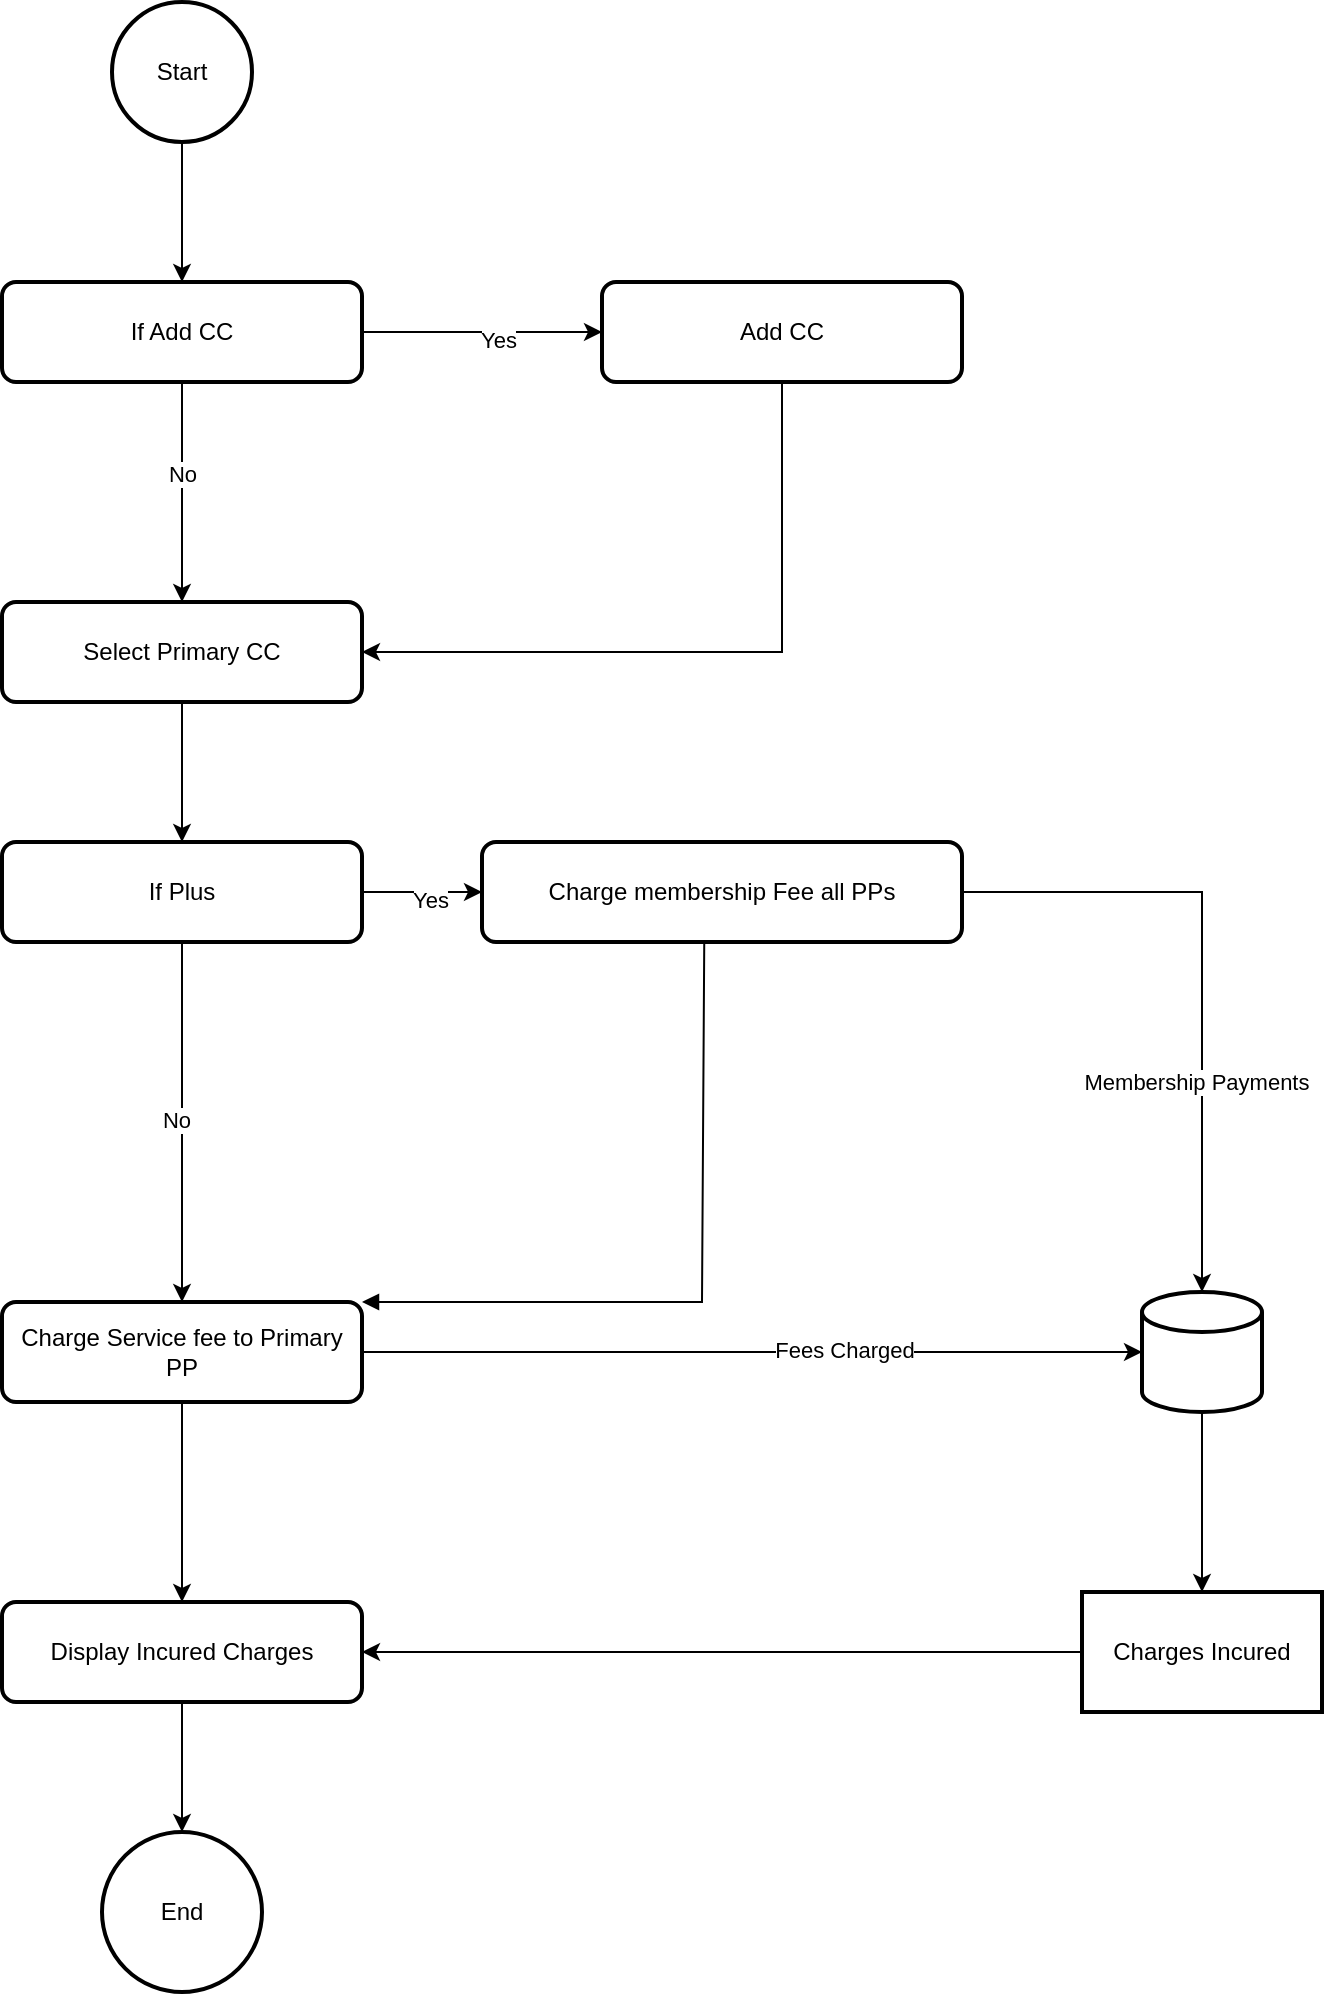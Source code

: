 <mxfile version="22.1.12" type="device">
  <diagram name="Page-1" id="YWQw5qrOwP-W0zatedrQ">
    <mxGraphModel dx="1434" dy="938" grid="1" gridSize="10" guides="1" tooltips="1" connect="1" arrows="1" fold="1" page="1" pageScale="1" pageWidth="850" pageHeight="1100" math="0" shadow="0">
      <root>
        <mxCell id="0" />
        <mxCell id="1" parent="0" />
        <mxCell id="t3QVjbhl3cxWiVNiCSv1-1" style="edgeStyle=orthogonalEdgeStyle;rounded=0;orthogonalLoop=1;jettySize=auto;html=1;" edge="1" parent="1" source="t3QVjbhl3cxWiVNiCSv1-2" target="t3QVjbhl3cxWiVNiCSv1-16">
          <mxGeometry relative="1" as="geometry" />
        </mxCell>
        <mxCell id="t3QVjbhl3cxWiVNiCSv1-2" value="Start" style="strokeWidth=2;html=1;shape=mxgraph.flowchart.start_2;whiteSpace=wrap;" vertex="1" parent="1">
          <mxGeometry x="135" y="50" width="70" height="70" as="geometry" />
        </mxCell>
        <mxCell id="t3QVjbhl3cxWiVNiCSv1-3" style="edgeStyle=orthogonalEdgeStyle;rounded=0;orthogonalLoop=1;jettySize=auto;html=1;" edge="1" parent="1" source="t3QVjbhl3cxWiVNiCSv1-7" target="t3QVjbhl3cxWiVNiCSv1-10">
          <mxGeometry relative="1" as="geometry" />
        </mxCell>
        <mxCell id="t3QVjbhl3cxWiVNiCSv1-4" value="Yes" style="edgeLabel;html=1;align=center;verticalAlign=middle;resizable=0;points=[];" vertex="1" connectable="0" parent="t3QVjbhl3cxWiVNiCSv1-3">
          <mxGeometry x="0.133" y="-4" relative="1" as="geometry">
            <mxPoint as="offset" />
          </mxGeometry>
        </mxCell>
        <mxCell id="t3QVjbhl3cxWiVNiCSv1-5" style="edgeStyle=orthogonalEdgeStyle;rounded=0;orthogonalLoop=1;jettySize=auto;html=1;entryX=0.5;entryY=0;entryDx=0;entryDy=0;" edge="1" parent="1" source="t3QVjbhl3cxWiVNiCSv1-7" target="t3QVjbhl3cxWiVNiCSv1-12">
          <mxGeometry relative="1" as="geometry" />
        </mxCell>
        <mxCell id="t3QVjbhl3cxWiVNiCSv1-6" value="No" style="edgeLabel;html=1;align=center;verticalAlign=middle;resizable=0;points=[];" vertex="1" connectable="0" parent="t3QVjbhl3cxWiVNiCSv1-5">
          <mxGeometry x="-0.011" y="-3" relative="1" as="geometry">
            <mxPoint as="offset" />
          </mxGeometry>
        </mxCell>
        <mxCell id="t3QVjbhl3cxWiVNiCSv1-7" value="If Plus&lt;br&gt;" style="rounded=1;whiteSpace=wrap;html=1;absoluteArcSize=1;arcSize=14;strokeWidth=2;" vertex="1" parent="1">
          <mxGeometry x="80" y="470" width="180" height="50" as="geometry" />
        </mxCell>
        <mxCell id="t3QVjbhl3cxWiVNiCSv1-8" style="edgeStyle=orthogonalEdgeStyle;rounded=0;orthogonalLoop=1;jettySize=auto;html=1;" edge="1" parent="1" source="t3QVjbhl3cxWiVNiCSv1-10" target="t3QVjbhl3cxWiVNiCSv1-24">
          <mxGeometry relative="1" as="geometry" />
        </mxCell>
        <mxCell id="t3QVjbhl3cxWiVNiCSv1-9" value="Membership Payments&lt;br&gt;" style="edgeLabel;html=1;align=center;verticalAlign=middle;resizable=0;points=[];" vertex="1" connectable="0" parent="t3QVjbhl3cxWiVNiCSv1-8">
          <mxGeometry x="0.344" y="-3" relative="1" as="geometry">
            <mxPoint as="offset" />
          </mxGeometry>
        </mxCell>
        <mxCell id="t3QVjbhl3cxWiVNiCSv1-10" value="Charge membership Fee all PPs" style="rounded=1;whiteSpace=wrap;html=1;absoluteArcSize=1;arcSize=14;strokeWidth=2;" vertex="1" parent="1">
          <mxGeometry x="320" y="470" width="240" height="50" as="geometry" />
        </mxCell>
        <mxCell id="t3QVjbhl3cxWiVNiCSv1-11" style="edgeStyle=orthogonalEdgeStyle;rounded=0;orthogonalLoop=1;jettySize=auto;html=1;" edge="1" parent="1" source="t3QVjbhl3cxWiVNiCSv1-12" target="t3QVjbhl3cxWiVNiCSv1-28">
          <mxGeometry relative="1" as="geometry" />
        </mxCell>
        <mxCell id="t3QVjbhl3cxWiVNiCSv1-12" value="Charge Service fee to Primary PP" style="rounded=1;whiteSpace=wrap;html=1;absoluteArcSize=1;arcSize=14;strokeWidth=2;" vertex="1" parent="1">
          <mxGeometry x="80" y="700" width="180" height="50" as="geometry" />
        </mxCell>
        <mxCell id="t3QVjbhl3cxWiVNiCSv1-13" value="" style="html=1;verticalAlign=bottom;endArrow=block;curved=0;rounded=0;exitX=0.463;exitY=1.02;exitDx=0;exitDy=0;exitPerimeter=0;entryX=1;entryY=0;entryDx=0;entryDy=0;" edge="1" parent="1" source="t3QVjbhl3cxWiVNiCSv1-10" target="t3QVjbhl3cxWiVNiCSv1-12">
          <mxGeometry width="80" relative="1" as="geometry">
            <mxPoint x="440" y="610" as="sourcePoint" />
            <mxPoint x="270" y="700" as="targetPoint" />
            <Array as="points">
              <mxPoint x="430" y="700" />
            </Array>
          </mxGeometry>
        </mxCell>
        <mxCell id="t3QVjbhl3cxWiVNiCSv1-14" style="edgeStyle=orthogonalEdgeStyle;rounded=0;orthogonalLoop=1;jettySize=auto;html=1;" edge="1" parent="1" source="t3QVjbhl3cxWiVNiCSv1-16" target="t3QVjbhl3cxWiVNiCSv1-22">
          <mxGeometry relative="1" as="geometry" />
        </mxCell>
        <mxCell id="t3QVjbhl3cxWiVNiCSv1-15" value="No" style="edgeLabel;html=1;align=center;verticalAlign=middle;resizable=0;points=[];" vertex="1" connectable="0" parent="t3QVjbhl3cxWiVNiCSv1-14">
          <mxGeometry x="-0.164" relative="1" as="geometry">
            <mxPoint as="offset" />
          </mxGeometry>
        </mxCell>
        <mxCell id="t3QVjbhl3cxWiVNiCSv1-16" value="If Add CC" style="rounded=1;whiteSpace=wrap;html=1;absoluteArcSize=1;arcSize=14;strokeWidth=2;" vertex="1" parent="1">
          <mxGeometry x="80" y="190" width="180" height="50" as="geometry" />
        </mxCell>
        <mxCell id="t3QVjbhl3cxWiVNiCSv1-17" style="edgeStyle=orthogonalEdgeStyle;rounded=0;orthogonalLoop=1;jettySize=auto;html=1;exitX=0.5;exitY=1;exitDx=0;exitDy=0;entryX=1;entryY=0.5;entryDx=0;entryDy=0;" edge="1" parent="1" source="t3QVjbhl3cxWiVNiCSv1-18" target="t3QVjbhl3cxWiVNiCSv1-22">
          <mxGeometry relative="1" as="geometry" />
        </mxCell>
        <mxCell id="t3QVjbhl3cxWiVNiCSv1-18" value="Add CC" style="rounded=1;whiteSpace=wrap;html=1;absoluteArcSize=1;arcSize=14;strokeWidth=2;" vertex="1" parent="1">
          <mxGeometry x="380" y="190" width="180" height="50" as="geometry" />
        </mxCell>
        <mxCell id="t3QVjbhl3cxWiVNiCSv1-19" style="edgeStyle=orthogonalEdgeStyle;rounded=0;orthogonalLoop=1;jettySize=auto;html=1;entryX=0;entryY=0.5;entryDx=0;entryDy=0;exitX=1;exitY=0.5;exitDx=0;exitDy=0;" edge="1" parent="1" source="t3QVjbhl3cxWiVNiCSv1-16" target="t3QVjbhl3cxWiVNiCSv1-18">
          <mxGeometry relative="1" as="geometry">
            <mxPoint x="310" y="230" as="sourcePoint" />
            <mxPoint x="330" y="505" as="targetPoint" />
          </mxGeometry>
        </mxCell>
        <mxCell id="t3QVjbhl3cxWiVNiCSv1-20" value="Yes" style="edgeLabel;html=1;align=center;verticalAlign=middle;resizable=0;points=[];" vertex="1" connectable="0" parent="t3QVjbhl3cxWiVNiCSv1-19">
          <mxGeometry x="0.133" y="-4" relative="1" as="geometry">
            <mxPoint as="offset" />
          </mxGeometry>
        </mxCell>
        <mxCell id="t3QVjbhl3cxWiVNiCSv1-21" style="edgeStyle=orthogonalEdgeStyle;rounded=0;orthogonalLoop=1;jettySize=auto;html=1;entryX=0.5;entryY=0;entryDx=0;entryDy=0;" edge="1" parent="1" source="t3QVjbhl3cxWiVNiCSv1-22" target="t3QVjbhl3cxWiVNiCSv1-7">
          <mxGeometry relative="1" as="geometry" />
        </mxCell>
        <mxCell id="t3QVjbhl3cxWiVNiCSv1-22" value="Select Primary CC" style="rounded=1;whiteSpace=wrap;html=1;absoluteArcSize=1;arcSize=14;strokeWidth=2;" vertex="1" parent="1">
          <mxGeometry x="80" y="350" width="180" height="50" as="geometry" />
        </mxCell>
        <mxCell id="t3QVjbhl3cxWiVNiCSv1-23" value="" style="edgeStyle=orthogonalEdgeStyle;rounded=0;orthogonalLoop=1;jettySize=auto;html=1;" edge="1" parent="1" source="t3QVjbhl3cxWiVNiCSv1-24" target="t3QVjbhl3cxWiVNiCSv1-30">
          <mxGeometry relative="1" as="geometry" />
        </mxCell>
        <mxCell id="t3QVjbhl3cxWiVNiCSv1-24" value="" style="strokeWidth=2;html=1;shape=mxgraph.flowchart.database;whiteSpace=wrap;" vertex="1" parent="1">
          <mxGeometry x="650" y="695" width="60" height="60" as="geometry" />
        </mxCell>
        <mxCell id="t3QVjbhl3cxWiVNiCSv1-25" style="edgeStyle=orthogonalEdgeStyle;rounded=0;orthogonalLoop=1;jettySize=auto;html=1;entryX=0;entryY=0.5;entryDx=0;entryDy=0;entryPerimeter=0;" edge="1" parent="1" source="t3QVjbhl3cxWiVNiCSv1-12" target="t3QVjbhl3cxWiVNiCSv1-24">
          <mxGeometry relative="1" as="geometry" />
        </mxCell>
        <mxCell id="t3QVjbhl3cxWiVNiCSv1-26" value="Fees Charged" style="edgeLabel;html=1;align=center;verticalAlign=middle;resizable=0;points=[];" vertex="1" connectable="0" parent="t3QVjbhl3cxWiVNiCSv1-25">
          <mxGeometry x="0.236" y="1" relative="1" as="geometry">
            <mxPoint as="offset" />
          </mxGeometry>
        </mxCell>
        <mxCell id="t3QVjbhl3cxWiVNiCSv1-27" value="" style="edgeStyle=orthogonalEdgeStyle;rounded=0;orthogonalLoop=1;jettySize=auto;html=1;" edge="1" parent="1" source="t3QVjbhl3cxWiVNiCSv1-28" target="t3QVjbhl3cxWiVNiCSv1-31">
          <mxGeometry relative="1" as="geometry" />
        </mxCell>
        <mxCell id="t3QVjbhl3cxWiVNiCSv1-28" value="Display Incured Charges" style="rounded=1;whiteSpace=wrap;html=1;absoluteArcSize=1;arcSize=14;strokeWidth=2;" vertex="1" parent="1">
          <mxGeometry x="80" y="850" width="180" height="50" as="geometry" />
        </mxCell>
        <mxCell id="t3QVjbhl3cxWiVNiCSv1-29" style="edgeStyle=orthogonalEdgeStyle;rounded=0;orthogonalLoop=1;jettySize=auto;html=1;exitX=0;exitY=0.5;exitDx=0;exitDy=0;entryX=1;entryY=0.5;entryDx=0;entryDy=0;" edge="1" parent="1" source="t3QVjbhl3cxWiVNiCSv1-30" target="t3QVjbhl3cxWiVNiCSv1-28">
          <mxGeometry relative="1" as="geometry" />
        </mxCell>
        <mxCell id="t3QVjbhl3cxWiVNiCSv1-30" value="Charges Incured" style="whiteSpace=wrap;html=1;strokeWidth=2;" vertex="1" parent="1">
          <mxGeometry x="620" y="845" width="120" height="60" as="geometry" />
        </mxCell>
        <mxCell id="t3QVjbhl3cxWiVNiCSv1-31" value="End" style="ellipse;whiteSpace=wrap;html=1;rounded=1;arcSize=14;strokeWidth=2;" vertex="1" parent="1">
          <mxGeometry x="130" y="965" width="80" height="80" as="geometry" />
        </mxCell>
      </root>
    </mxGraphModel>
  </diagram>
</mxfile>
